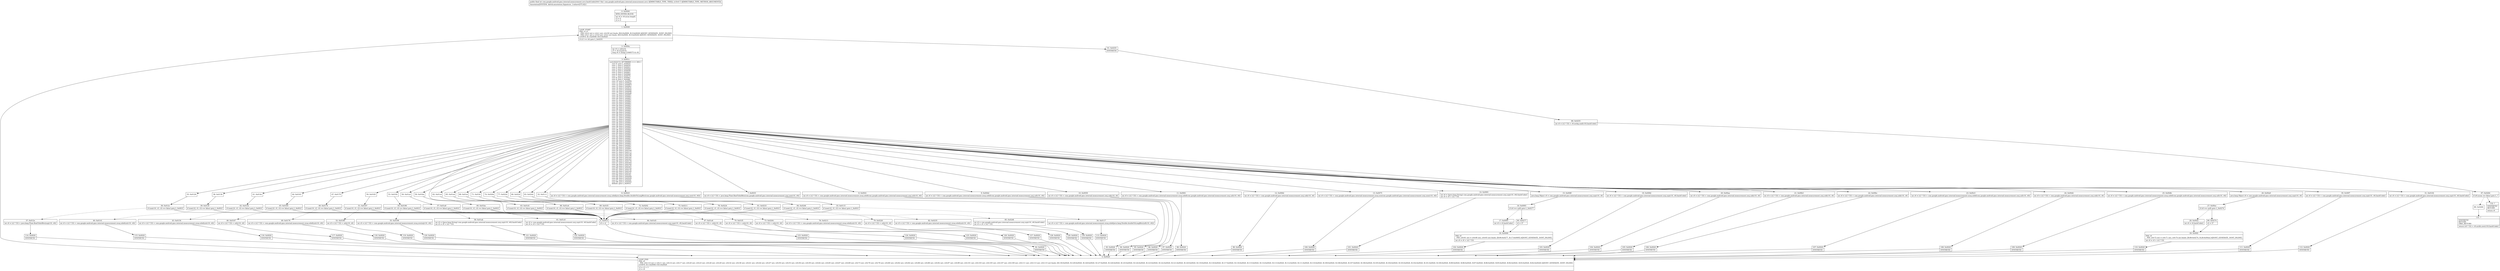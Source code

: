 digraph "CFG forcom.google.android.gms.internal.measurement.zzvz.hashCode(Ljava\/lang\/Object;)I" {
Node_0 [shape=record,label="{0\:\ 0x0000|MTH_ENTER_BLOCK\l|int r4 = r9.zzcas.length\lr3 = 0\lr2 = 0\l}"];
Node_1 [shape=record,label="{1\:\ 0x0008|LOOP_START\lPHI: r2 r3 \l  PHI: (r2v2 int) = (r2v1 int), (r2v50 int) binds: [B:0:0x0000, B:5:0x0020] A[DONT_GENERATE, DONT_INLINE]\l  PHI: (r3v1 int) = (r3v0 int), (r3v2 int) binds: [B:0:0x0000, B:5:0x0020] A[DONT_GENERATE, DONT_INLINE]\lLOOP:0: B:1:0x0008\-\>B:5:0x0020\l|if (r3 \>= r4) goto L_0x0255\l}"];
Node_2 [shape=record,label="{2\:\ 0x000a|int r0 = zzbt(r3)\lr5 = r9.zzcas[r3]\llong r6 = (long) (1048575 & r0)\l}"];
Node_3 [shape=record,label="{3\:\ 0x001c|switch(((r0 & 267386880) \>\>\> 20)) \{\l    case 0: goto L_0x0025;\l    case 1: goto L_0x0035;\l    case 2: goto L_0x0041;\l    case 3: goto L_0x004d;\l    case 4: goto L_0x0059;\l    case 5: goto L_0x0061;\l    case 6: goto L_0x006d;\l    case 7: goto L_0x0075;\l    case 8: goto L_0x0081;\l    case 9: goto L_0x008f;\l    case 10: goto L_0x009d;\l    case 11: goto L_0x00aa;\l    case 12: goto L_0x00b3;\l    case 13: goto L_0x00bc;\l    case 14: goto L_0x00c5;\l    case 15: goto L_0x00d2;\l    case 16: goto L_0x00db;\l    case 17: goto L_0x00e8;\l    case 18: goto L_0x00f7;\l    case 19: goto L_0x00f7;\l    case 20: goto L_0x00f7;\l    case 21: goto L_0x00f7;\l    case 22: goto L_0x00f7;\l    case 23: goto L_0x00f7;\l    case 24: goto L_0x00f7;\l    case 25: goto L_0x00f7;\l    case 26: goto L_0x00f7;\l    case 27: goto L_0x00f7;\l    case 28: goto L_0x00f7;\l    case 29: goto L_0x00f7;\l    case 30: goto L_0x00f7;\l    case 31: goto L_0x00f7;\l    case 32: goto L_0x00f7;\l    case 33: goto L_0x00f7;\l    case 34: goto L_0x00f7;\l    case 35: goto L_0x00f7;\l    case 36: goto L_0x00f7;\l    case 37: goto L_0x00f7;\l    case 38: goto L_0x00f7;\l    case 39: goto L_0x00f7;\l    case 40: goto L_0x00f7;\l    case 41: goto L_0x00f7;\l    case 42: goto L_0x00f7;\l    case 43: goto L_0x00f7;\l    case 44: goto L_0x00f7;\l    case 45: goto L_0x00f7;\l    case 46: goto L_0x00f7;\l    case 47: goto L_0x00f7;\l    case 48: goto L_0x00f7;\l    case 49: goto L_0x00f7;\l    case 50: goto L_0x0104;\l    case 51: goto L_0x0111;\l    case 52: goto L_0x0128;\l    case 53: goto L_0x013b;\l    case 54: goto L_0x014e;\l    case 55: goto L_0x0161;\l    case 56: goto L_0x0170;\l    case 57: goto L_0x0183;\l    case 58: goto L_0x0192;\l    case 59: goto L_0x01a5;\l    case 60: goto L_0x01ba;\l    case 61: goto L_0x01cd;\l    case 62: goto L_0x01e0;\l    case 63: goto L_0x01ef;\l    case 64: goto L_0x01fe;\l    case 65: goto L_0x020d;\l    case 66: goto L_0x0220;\l    case 67: goto L_0x022f;\l    case 68: goto L_0x0242;\l    default: goto L_0x001f;\l\}\l}"];
Node_4 [shape=record,label="{4\:\ 0x001f|r0 = r2\l}"];
Node_5 [shape=record,label="{5\:\ 0x0020|LOOP_END\lPHI: r0 \l  PHI: (r0v114 int) = (r0v11 int), (r0v14 int), (r0v17 int), (r0v20 int), (r0v23 int), (r0v26 int), (r0v29 int), (r0v32 int), (r0v36 int), (r0v41 int), (r0v44 int), (r0v47 int), (r0v50 int), (r0v53 int), (r0v56 int), (r0v59 int), (r0v62 int), (r0v65 int), (r0v67 int), (r0v69 int), (r0v73 int), (r0v76 int), (r0v78 int), (r0v80 int), (r0v82 int), (r0v84 int), (r0v86 int), (r0v88 int), (r0v92 int), (r0v97 int), (r0v99 int), (r0v101 int), (r0v103 int), (r0v105 int), (r0v107 int), (r0v109 int), (r0v111 int), (r0v113 int), (r0v115 int) binds: [B:130:0x0020, B:129:0x0020, B:128:0x0020, B:127:0x0020, B:126:0x0020, B:125:0x0020, B:124:0x0020, B:123:0x0020, B:122:0x0020, B:121:0x0020, B:120:0x0020, B:119:0x0020, B:118:0x0020, B:117:0x0020, B:116:0x0020, B:115:0x0020, B:114:0x0020, B:113:0x0020, B:112:0x0020, B:111:0x0020, B:110:0x0020, B:109:0x0020, B:108:0x0020, B:107:0x0020, B:106:0x0020, B:105:0x0020, B:104:0x0020, B:103:0x0020, B:102:0x0020, B:101:0x0020, B:100:0x0020, B:99:0x0020, B:98:0x0020, B:97:0x0020, B:96:0x0020, B:95:0x0020, B:94:0x0020, B:93:0x0020, B:92:0x0020] A[DONT_GENERATE, DONT_INLINE]\lLOOP:0: B:1:0x0008\-\>B:5:0x0020\l|r3 = r3 + 3\lr2 = r0\l}"];
Node_6 [shape=record,label="{6\:\ 0x0025|int r0 = (r2 * 53) + com.google.android.gms.internal.measurement.zzuq.zzbd(java.lang.Double.doubleToLongBits(com.google.android.gms.internal.measurement.zzxj.zzo(r10, r6)))\l}"];
Node_7 [shape=record,label="{7\:\ 0x0035|int r0 = (r2 * 53) + java.lang.Float.floatToIntBits(com.google.android.gms.internal.measurement.zzxj.zzn(r10, r6))\l}"];
Node_8 [shape=record,label="{8\:\ 0x0041|int r0 = (r2 * 53) + com.google.android.gms.internal.measurement.zzuq.zzbd(com.google.android.gms.internal.measurement.zzxj.zzl(r10, r6))\l}"];
Node_9 [shape=record,label="{9\:\ 0x004d|int r0 = (r2 * 53) + com.google.android.gms.internal.measurement.zzuq.zzbd(com.google.android.gms.internal.measurement.zzxj.zzl(r10, r6))\l}"];
Node_10 [shape=record,label="{10\:\ 0x0059|int r0 = (r2 * 53) + com.google.android.gms.internal.measurement.zzxj.zzk(r10, r6)\l}"];
Node_11 [shape=record,label="{11\:\ 0x0061|int r0 = (r2 * 53) + com.google.android.gms.internal.measurement.zzuq.zzbd(com.google.android.gms.internal.measurement.zzxj.zzl(r10, r6))\l}"];
Node_12 [shape=record,label="{12\:\ 0x006d|int r0 = (r2 * 53) + com.google.android.gms.internal.measurement.zzxj.zzk(r10, r6)\l}"];
Node_13 [shape=record,label="{13\:\ 0x0075|int r0 = (r2 * 53) + com.google.android.gms.internal.measurement.zzuq.zzu(com.google.android.gms.internal.measurement.zzxj.zzm(r10, r6))\l}"];
Node_14 [shape=record,label="{14\:\ 0x0081|int r0 = ((java.lang.String) com.google.android.gms.internal.measurement.zzxj.zzp(r10, r6)).hashCode()\lint r0 = r0 + (r2 * 53)\l}"];
Node_15 [shape=record,label="{15\:\ 0x008f|java.lang.Object r0 = com.google.android.gms.internal.measurement.zzxj.zzp(r10, r6)\l}"];
Node_16 [shape=record,label="{16\:\ 0x0093|if (r0 == null) goto L_0x0277\l}"];
Node_17 [shape=record,label="{17\:\ 0x0095|int r0 = r0.hashCode()\l}"];
Node_18 [shape=record,label="{18\:\ 0x0099|PHI: r0 \l  PHI: (r0v91 int) = (r0v90 int), (r0v93 int) binds: [B:90:0x0277, B:17:0x0095] A[DONT_GENERATE, DONT_INLINE]\l|int r0 = r0 + (r2 * 53)\l}"];
Node_19 [shape=record,label="{19\:\ 0x009d|int r0 = (r2 * 53) + com.google.android.gms.internal.measurement.zzxj.zzp(r10, r6).hashCode()\l}"];
Node_20 [shape=record,label="{20\:\ 0x00aa|int r0 = (r2 * 53) + com.google.android.gms.internal.measurement.zzxj.zzk(r10, r6)\l}"];
Node_21 [shape=record,label="{21\:\ 0x00b3|int r0 = (r2 * 53) + com.google.android.gms.internal.measurement.zzxj.zzk(r10, r6)\l}"];
Node_22 [shape=record,label="{22\:\ 0x00bc|int r0 = (r2 * 53) + com.google.android.gms.internal.measurement.zzxj.zzk(r10, r6)\l}"];
Node_23 [shape=record,label="{23\:\ 0x00c5|int r0 = (r2 * 53) + com.google.android.gms.internal.measurement.zzuq.zzbd(com.google.android.gms.internal.measurement.zzxj.zzl(r10, r6))\l}"];
Node_24 [shape=record,label="{24\:\ 0x00d2|int r0 = (r2 * 53) + com.google.android.gms.internal.measurement.zzxj.zzk(r10, r6)\l}"];
Node_25 [shape=record,label="{25\:\ 0x00db|int r0 = (r2 * 53) + com.google.android.gms.internal.measurement.zzuq.zzbd(com.google.android.gms.internal.measurement.zzxj.zzl(r10, r6))\l}"];
Node_26 [shape=record,label="{26\:\ 0x00e8|java.lang.Object r0 = com.google.android.gms.internal.measurement.zzxj.zzp(r10, r6)\l}"];
Node_27 [shape=record,label="{27\:\ 0x00ec|if (r0 == null) goto L_0x0274\l}"];
Node_28 [shape=record,label="{28\:\ 0x00ee|int r0 = r0.hashCode()\l}"];
Node_29 [shape=record,label="{29\:\ 0x00f2|PHI: r0 \l  PHI: (r0v72 int) = (r0v71 int), (r0v74 int) binds: [B:89:0x0274, B:28:0x00ee] A[DONT_GENERATE, DONT_INLINE]\l|int r0 = r0 + (r2 * 53)\l}"];
Node_30 [shape=record,label="{30\:\ 0x00f7|int r0 = (r2 * 53) + com.google.android.gms.internal.measurement.zzxj.zzp(r10, r6).hashCode()\l}"];
Node_31 [shape=record,label="{31\:\ 0x0104|int r0 = (r2 * 53) + com.google.android.gms.internal.measurement.zzxj.zzp(r10, r6).hashCode()\l}"];
Node_32 [shape=record,label="{32\:\ 0x0111}"];
Node_33 [shape=record,label="{33\:\ 0x0115|if (zza(r10, r5, r3) == false) goto L_0x001f\l}"];
Node_34 [shape=record,label="{34\:\ 0x0117|int r0 = (r2 * 53) + com.google.android.gms.internal.measurement.zzuq.zzbd(java.lang.Double.doubleToLongBits(zzf(r10, r6)))\l}"];
Node_35 [shape=record,label="{35\:\ 0x0128}"];
Node_36 [shape=record,label="{36\:\ 0x012c|if (zza(r10, r5, r3) == false) goto L_0x001f\l}"];
Node_37 [shape=record,label="{37\:\ 0x012e|int r0 = (r2 * 53) + java.lang.Float.floatToIntBits(zzg(r10, r6))\l}"];
Node_38 [shape=record,label="{38\:\ 0x013b}"];
Node_39 [shape=record,label="{39\:\ 0x013f|if (zza(r10, r5, r3) == false) goto L_0x001f\l}"];
Node_40 [shape=record,label="{40\:\ 0x0141|int r0 = (r2 * 53) + com.google.android.gms.internal.measurement.zzuq.zzbd(zzi(r10, r6))\l}"];
Node_41 [shape=record,label="{41\:\ 0x014e}"];
Node_42 [shape=record,label="{42\:\ 0x0152|if (zza(r10, r5, r3) == false) goto L_0x001f\l}"];
Node_43 [shape=record,label="{43\:\ 0x0154|int r0 = (r2 * 53) + com.google.android.gms.internal.measurement.zzuq.zzbd(zzi(r10, r6))\l}"];
Node_44 [shape=record,label="{44\:\ 0x0161}"];
Node_45 [shape=record,label="{45\:\ 0x0165|if (zza(r10, r5, r3) == false) goto L_0x001f\l}"];
Node_46 [shape=record,label="{46\:\ 0x0167|int r0 = (r2 * 53) + zzh(r10, r6)\l}"];
Node_47 [shape=record,label="{47\:\ 0x0170}"];
Node_48 [shape=record,label="{48\:\ 0x0174|if (zza(r10, r5, r3) == false) goto L_0x001f\l}"];
Node_49 [shape=record,label="{49\:\ 0x0176|int r0 = (r2 * 53) + com.google.android.gms.internal.measurement.zzuq.zzbd(zzi(r10, r6))\l}"];
Node_50 [shape=record,label="{50\:\ 0x0183}"];
Node_51 [shape=record,label="{51\:\ 0x0187|if (zza(r10, r5, r3) == false) goto L_0x001f\l}"];
Node_52 [shape=record,label="{52\:\ 0x0189|int r0 = (r2 * 53) + zzh(r10, r6)\l}"];
Node_53 [shape=record,label="{53\:\ 0x0192}"];
Node_54 [shape=record,label="{54\:\ 0x0196|if (zza(r10, r5, r3) == false) goto L_0x001f\l}"];
Node_55 [shape=record,label="{55\:\ 0x0198|int r0 = (r2 * 53) + com.google.android.gms.internal.measurement.zzuq.zzu(zzj(r10, r6))\l}"];
Node_56 [shape=record,label="{56\:\ 0x01a5}"];
Node_57 [shape=record,label="{57\:\ 0x01a9|if (zza(r10, r5, r3) == false) goto L_0x001f\l}"];
Node_58 [shape=record,label="{58\:\ 0x01ab|int r0 = ((java.lang.String) com.google.android.gms.internal.measurement.zzxj.zzp(r10, r6)).hashCode()\lint r0 = r0 + (r2 * 53)\l}"];
Node_59 [shape=record,label="{59\:\ 0x01ba}"];
Node_60 [shape=record,label="{60\:\ 0x01be|if (zza(r10, r5, r3) == false) goto L_0x001f\l}"];
Node_61 [shape=record,label="{61\:\ 0x01c0|int r0 = com.google.android.gms.internal.measurement.zzxj.zzp(r10, r6).hashCode()\lint r0 = r0 + (r2 * 53)\l}"];
Node_62 [shape=record,label="{62\:\ 0x01cd}"];
Node_63 [shape=record,label="{63\:\ 0x01d1|if (zza(r10, r5, r3) == false) goto L_0x001f\l}"];
Node_64 [shape=record,label="{64\:\ 0x01d3|int r0 = (r2 * 53) + com.google.android.gms.internal.measurement.zzxj.zzp(r10, r6).hashCode()\l}"];
Node_65 [shape=record,label="{65\:\ 0x01e0}"];
Node_66 [shape=record,label="{66\:\ 0x01e4|if (zza(r10, r5, r3) == false) goto L_0x001f\l}"];
Node_67 [shape=record,label="{67\:\ 0x01e6|int r0 = (r2 * 53) + zzh(r10, r6)\l}"];
Node_68 [shape=record,label="{68\:\ 0x01ef}"];
Node_69 [shape=record,label="{69\:\ 0x01f3|if (zza(r10, r5, r3) == false) goto L_0x001f\l}"];
Node_70 [shape=record,label="{70\:\ 0x01f5|int r0 = (r2 * 53) + zzh(r10, r6)\l}"];
Node_71 [shape=record,label="{71\:\ 0x01fe}"];
Node_72 [shape=record,label="{72\:\ 0x0202|if (zza(r10, r5, r3) == false) goto L_0x001f\l}"];
Node_73 [shape=record,label="{73\:\ 0x0204|int r0 = (r2 * 53) + zzh(r10, r6)\l}"];
Node_74 [shape=record,label="{74\:\ 0x020d}"];
Node_75 [shape=record,label="{75\:\ 0x0211|if (zza(r10, r5, r3) == false) goto L_0x001f\l}"];
Node_76 [shape=record,label="{76\:\ 0x0213|int r0 = (r2 * 53) + com.google.android.gms.internal.measurement.zzuq.zzbd(zzi(r10, r6))\l}"];
Node_77 [shape=record,label="{77\:\ 0x0220}"];
Node_78 [shape=record,label="{78\:\ 0x0224|if (zza(r10, r5, r3) == false) goto L_0x001f\l}"];
Node_79 [shape=record,label="{79\:\ 0x0226|int r0 = (r2 * 53) + zzh(r10, r6)\l}"];
Node_80 [shape=record,label="{80\:\ 0x022f}"];
Node_81 [shape=record,label="{81\:\ 0x0233|if (zza(r10, r5, r3) == false) goto L_0x001f\l}"];
Node_82 [shape=record,label="{82\:\ 0x0235|int r0 = (r2 * 53) + com.google.android.gms.internal.measurement.zzuq.zzbd(zzi(r10, r6))\l}"];
Node_83 [shape=record,label="{83\:\ 0x0242}"];
Node_84 [shape=record,label="{84\:\ 0x0246|if (zza(r10, r5, r3) == false) goto L_0x001f\l}"];
Node_85 [shape=record,label="{85\:\ 0x0248|int r0 = com.google.android.gms.internal.measurement.zzxj.zzp(r10, r6).hashCode()\lint r0 = r0 + (r2 * 53)\l}"];
Node_86 [shape=record,label="{86\:\ 0x0255|int r0 = (r2 * 53) + r9.zzcbg.zzal(r10).hashCode()\l}"];
Node_87 [shape=record,label="{87\:\ 0x0264|if (r9.zzcax == false) goto L_?\l}"];
Node_88 [shape=record,label="{88\:\ 0x0266}"];
Node_89 [shape=record,label="{89\:\ 0x0274|r0 = 37\l}"];
Node_90 [shape=record,label="{90\:\ 0x0277|r0 = 37\l}"];
Node_91 [shape=record,label="{91\:\ 0x0255|SYNTHETIC\l}"];
Node_92 [shape=record,label="{92\:\ 0x0020|SYNTHETIC\l}"];
Node_93 [shape=record,label="{93\:\ 0x0020|SYNTHETIC\l}"];
Node_94 [shape=record,label="{94\:\ 0x0020|SYNTHETIC\l}"];
Node_95 [shape=record,label="{95\:\ 0x0020|SYNTHETIC\l}"];
Node_96 [shape=record,label="{96\:\ 0x0020|SYNTHETIC\l}"];
Node_97 [shape=record,label="{97\:\ 0x0020|SYNTHETIC\l}"];
Node_98 [shape=record,label="{98\:\ 0x0020|SYNTHETIC\l}"];
Node_99 [shape=record,label="{99\:\ 0x0020|SYNTHETIC\l}"];
Node_100 [shape=record,label="{100\:\ 0x0020|SYNTHETIC\l}"];
Node_101 [shape=record,label="{101\:\ 0x0020|SYNTHETIC\l}"];
Node_102 [shape=record,label="{102\:\ 0x0020|SYNTHETIC\l}"];
Node_103 [shape=record,label="{103\:\ 0x0020|SYNTHETIC\l}"];
Node_104 [shape=record,label="{104\:\ 0x0020|SYNTHETIC\l}"];
Node_105 [shape=record,label="{105\:\ 0x0020|SYNTHETIC\l}"];
Node_106 [shape=record,label="{106\:\ 0x0020|SYNTHETIC\l}"];
Node_107 [shape=record,label="{107\:\ 0x0020|SYNTHETIC\l}"];
Node_108 [shape=record,label="{108\:\ 0x0020|SYNTHETIC\l}"];
Node_109 [shape=record,label="{109\:\ 0x0020|SYNTHETIC\l}"];
Node_110 [shape=record,label="{110\:\ 0x0020|SYNTHETIC\l}"];
Node_111 [shape=record,label="{111\:\ 0x0020|SYNTHETIC\l}"];
Node_112 [shape=record,label="{112\:\ 0x0020|SYNTHETIC\l}"];
Node_113 [shape=record,label="{113\:\ 0x0020|SYNTHETIC\l}"];
Node_114 [shape=record,label="{114\:\ 0x0020|SYNTHETIC\l}"];
Node_115 [shape=record,label="{115\:\ 0x0020|SYNTHETIC\l}"];
Node_116 [shape=record,label="{116\:\ 0x0020|SYNTHETIC\l}"];
Node_117 [shape=record,label="{117\:\ 0x0020|SYNTHETIC\l}"];
Node_118 [shape=record,label="{118\:\ 0x0020|SYNTHETIC\l}"];
Node_119 [shape=record,label="{119\:\ 0x0020|SYNTHETIC\l}"];
Node_120 [shape=record,label="{120\:\ 0x0020|SYNTHETIC\l}"];
Node_121 [shape=record,label="{121\:\ 0x0020|SYNTHETIC\l}"];
Node_122 [shape=record,label="{122\:\ 0x0020|SYNTHETIC\l}"];
Node_123 [shape=record,label="{123\:\ 0x0020|SYNTHETIC\l}"];
Node_124 [shape=record,label="{124\:\ 0x0020|SYNTHETIC\l}"];
Node_125 [shape=record,label="{125\:\ 0x0020|SYNTHETIC\l}"];
Node_126 [shape=record,label="{126\:\ 0x0020|SYNTHETIC\l}"];
Node_127 [shape=record,label="{127\:\ 0x0020|SYNTHETIC\l}"];
Node_128 [shape=record,label="{128\:\ 0x0020|SYNTHETIC\l}"];
Node_129 [shape=record,label="{129\:\ 0x0020|SYNTHETIC\l}"];
Node_130 [shape=record,label="{130\:\ 0x0020|SYNTHETIC\l}"];
Node_131 [shape=record,label="{131\:\ ?|SYNTHETIC\lRETURN\lORIG_RETURN\l|return (r0 * 53) + r9.zzcbh.zzw(r10).hashCode()\l}"];
Node_132 [shape=record,label="{132\:\ ?|SYNTHETIC\lRETURN\l|return r0\l}"];
MethodNode[shape=record,label="{public final int com.google.android.gms.internal.measurement.zzvz.hashCode((r9v0 'this' com.google.android.gms.internal.measurement.zzvz A[IMMUTABLE_TYPE, THIS]), (r10v0 T A[IMMUTABLE_TYPE, METHOD_ARGUMENT]))  | Annotation[SYSTEM, dalvik.annotation.Signature, \{value=[(TT;)I]\}]\l}"];
MethodNode -> Node_0;
Node_0 -> Node_1;
Node_1 -> Node_2[style=dashed];
Node_1 -> Node_91;
Node_2 -> Node_3;
Node_3 -> Node_4;
Node_3 -> Node_6;
Node_3 -> Node_7;
Node_3 -> Node_8;
Node_3 -> Node_9;
Node_3 -> Node_10;
Node_3 -> Node_11;
Node_3 -> Node_12;
Node_3 -> Node_13;
Node_3 -> Node_14;
Node_3 -> Node_15;
Node_3 -> Node_19;
Node_3 -> Node_20;
Node_3 -> Node_21;
Node_3 -> Node_22;
Node_3 -> Node_23;
Node_3 -> Node_24;
Node_3 -> Node_25;
Node_3 -> Node_26;
Node_3 -> Node_30;
Node_3 -> Node_31;
Node_3 -> Node_32;
Node_3 -> Node_35;
Node_3 -> Node_38;
Node_3 -> Node_41;
Node_3 -> Node_44;
Node_3 -> Node_47;
Node_3 -> Node_50;
Node_3 -> Node_53;
Node_3 -> Node_56;
Node_3 -> Node_59;
Node_3 -> Node_62;
Node_3 -> Node_65;
Node_3 -> Node_68;
Node_3 -> Node_71;
Node_3 -> Node_74;
Node_3 -> Node_77;
Node_3 -> Node_80;
Node_3 -> Node_83;
Node_4 -> Node_92;
Node_5 -> Node_1;
Node_6 -> Node_93;
Node_7 -> Node_94;
Node_8 -> Node_95;
Node_9 -> Node_96;
Node_10 -> Node_97;
Node_11 -> Node_98;
Node_12 -> Node_99;
Node_13 -> Node_100;
Node_14 -> Node_101;
Node_15 -> Node_16;
Node_16 -> Node_17[style=dashed];
Node_16 -> Node_90;
Node_17 -> Node_18;
Node_18 -> Node_102;
Node_19 -> Node_103;
Node_20 -> Node_104;
Node_21 -> Node_105;
Node_22 -> Node_106;
Node_23 -> Node_107;
Node_24 -> Node_108;
Node_25 -> Node_109;
Node_26 -> Node_27;
Node_27 -> Node_28[style=dashed];
Node_27 -> Node_89;
Node_28 -> Node_29;
Node_29 -> Node_110;
Node_30 -> Node_111;
Node_31 -> Node_112;
Node_32 -> Node_33;
Node_33 -> Node_4;
Node_33 -> Node_34[style=dashed];
Node_34 -> Node_113;
Node_35 -> Node_36;
Node_36 -> Node_4;
Node_36 -> Node_37[style=dashed];
Node_37 -> Node_114;
Node_38 -> Node_39;
Node_39 -> Node_4;
Node_39 -> Node_40[style=dashed];
Node_40 -> Node_115;
Node_41 -> Node_42;
Node_42 -> Node_4;
Node_42 -> Node_43[style=dashed];
Node_43 -> Node_116;
Node_44 -> Node_45;
Node_45 -> Node_4;
Node_45 -> Node_46[style=dashed];
Node_46 -> Node_117;
Node_47 -> Node_48;
Node_48 -> Node_4;
Node_48 -> Node_49[style=dashed];
Node_49 -> Node_118;
Node_50 -> Node_51;
Node_51 -> Node_4;
Node_51 -> Node_52[style=dashed];
Node_52 -> Node_119;
Node_53 -> Node_54;
Node_54 -> Node_4;
Node_54 -> Node_55[style=dashed];
Node_55 -> Node_120;
Node_56 -> Node_57;
Node_57 -> Node_4;
Node_57 -> Node_58[style=dashed];
Node_58 -> Node_121;
Node_59 -> Node_60;
Node_60 -> Node_4;
Node_60 -> Node_61[style=dashed];
Node_61 -> Node_122;
Node_62 -> Node_63;
Node_63 -> Node_4;
Node_63 -> Node_64[style=dashed];
Node_64 -> Node_123;
Node_65 -> Node_66;
Node_66 -> Node_4;
Node_66 -> Node_67[style=dashed];
Node_67 -> Node_124;
Node_68 -> Node_69;
Node_69 -> Node_4;
Node_69 -> Node_70[style=dashed];
Node_70 -> Node_125;
Node_71 -> Node_72;
Node_72 -> Node_4;
Node_72 -> Node_73[style=dashed];
Node_73 -> Node_126;
Node_74 -> Node_75;
Node_75 -> Node_4;
Node_75 -> Node_76[style=dashed];
Node_76 -> Node_127;
Node_77 -> Node_78;
Node_78 -> Node_4;
Node_78 -> Node_79[style=dashed];
Node_79 -> Node_128;
Node_80 -> Node_81;
Node_81 -> Node_4;
Node_81 -> Node_82[style=dashed];
Node_82 -> Node_129;
Node_83 -> Node_84;
Node_84 -> Node_4;
Node_84 -> Node_85[style=dashed];
Node_85 -> Node_130;
Node_86 -> Node_87;
Node_87 -> Node_88[style=dashed];
Node_87 -> Node_132;
Node_88 -> Node_131;
Node_89 -> Node_29;
Node_90 -> Node_18;
Node_91 -> Node_86;
Node_92 -> Node_5;
Node_93 -> Node_5;
Node_94 -> Node_5;
Node_95 -> Node_5;
Node_96 -> Node_5;
Node_97 -> Node_5;
Node_98 -> Node_5;
Node_99 -> Node_5;
Node_100 -> Node_5;
Node_101 -> Node_5;
Node_102 -> Node_5;
Node_103 -> Node_5;
Node_104 -> Node_5;
Node_105 -> Node_5;
Node_106 -> Node_5;
Node_107 -> Node_5;
Node_108 -> Node_5;
Node_109 -> Node_5;
Node_110 -> Node_5;
Node_111 -> Node_5;
Node_112 -> Node_5;
Node_113 -> Node_5;
Node_114 -> Node_5;
Node_115 -> Node_5;
Node_116 -> Node_5;
Node_117 -> Node_5;
Node_118 -> Node_5;
Node_119 -> Node_5;
Node_120 -> Node_5;
Node_121 -> Node_5;
Node_122 -> Node_5;
Node_123 -> Node_5;
Node_124 -> Node_5;
Node_125 -> Node_5;
Node_126 -> Node_5;
Node_127 -> Node_5;
Node_128 -> Node_5;
Node_129 -> Node_5;
Node_130 -> Node_5;
}

